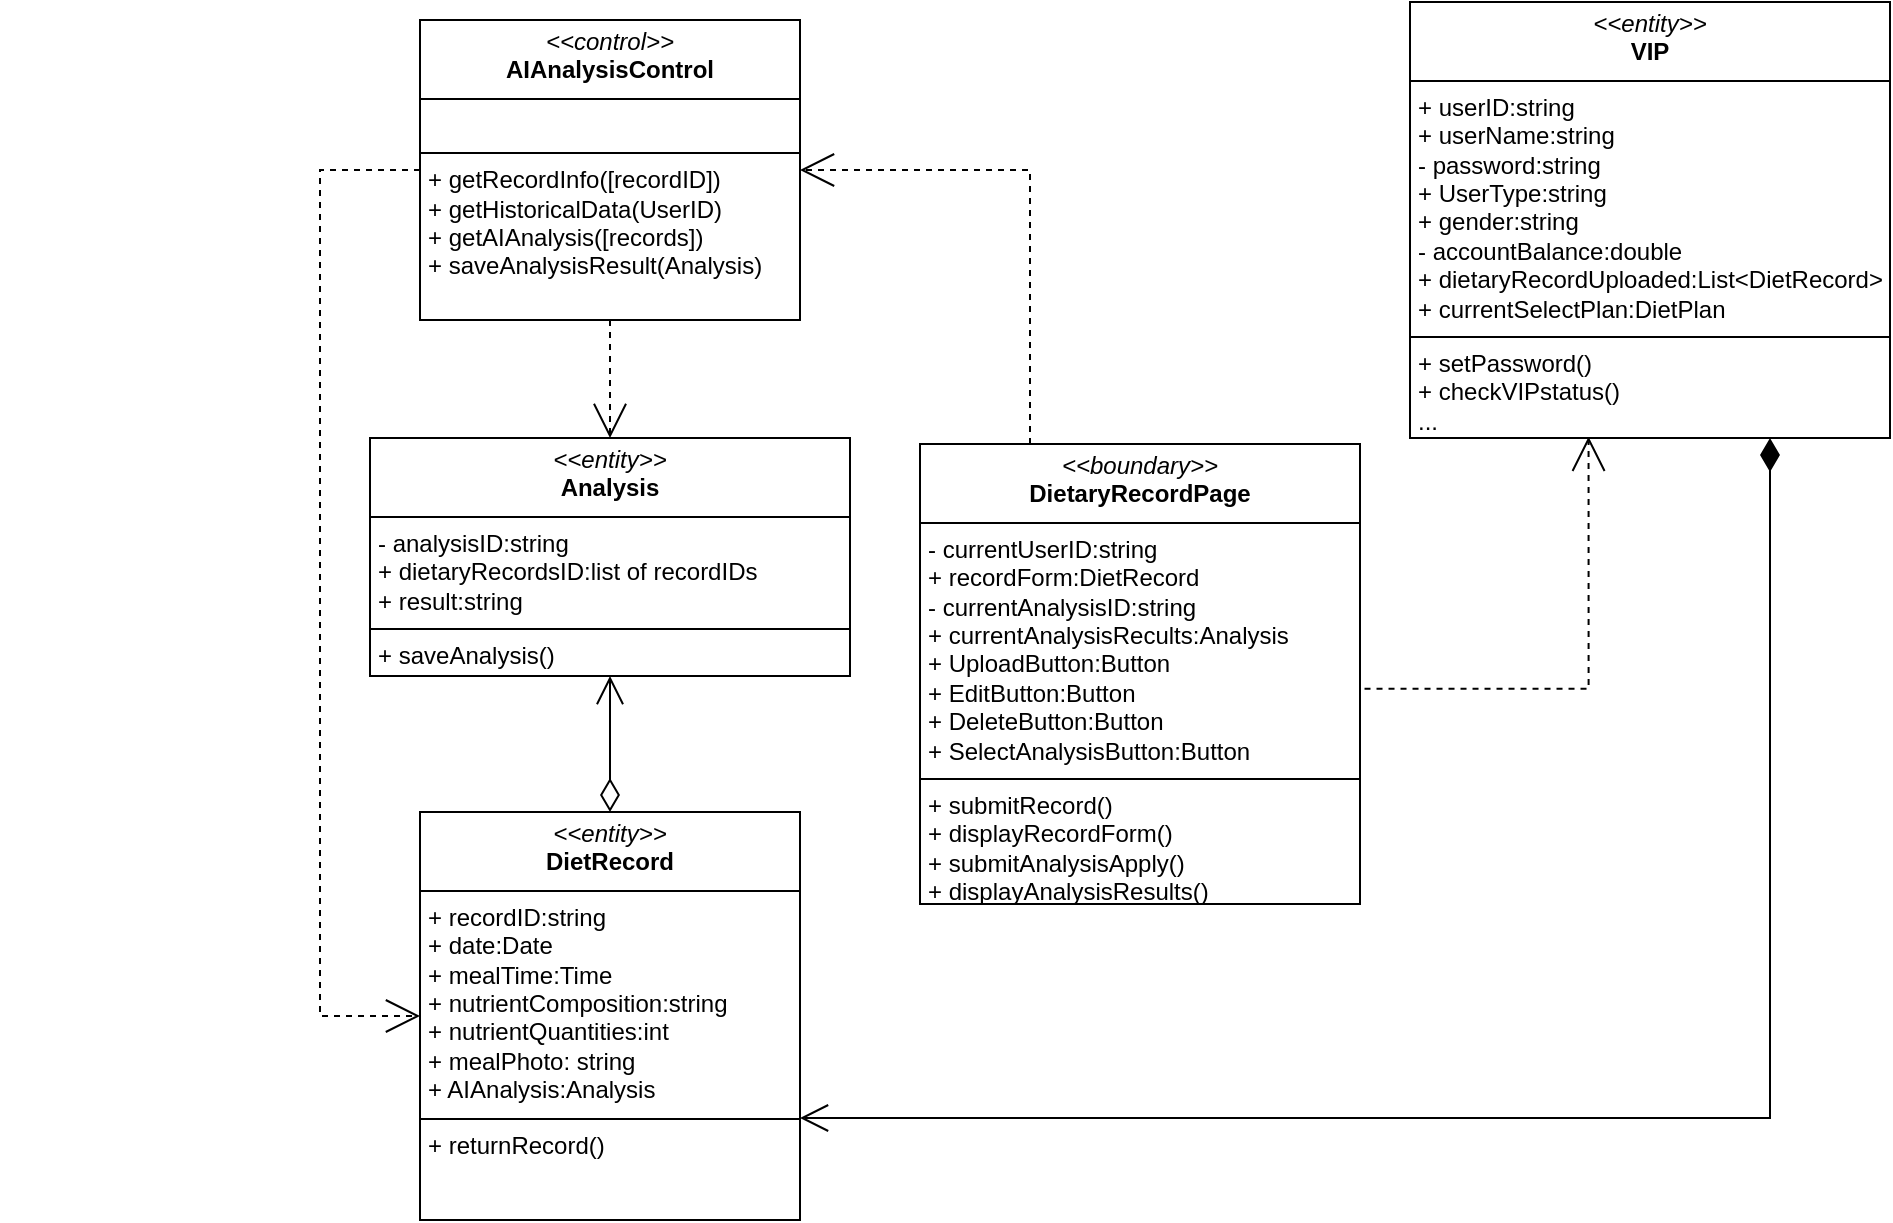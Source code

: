 <mxfile version="24.7.17">
  <diagram name="第 1 页" id="1KyvJg9Dfp8HcKJMhA1z">
    <mxGraphModel dx="1018" dy="686" grid="0" gridSize="10" guides="1" tooltips="1" connect="1" arrows="1" fold="1" page="1" pageScale="1" pageWidth="827" pageHeight="1169" math="0" shadow="0">
      <root>
        <mxCell id="0" />
        <mxCell id="1" parent="0" />
        <mxCell id="eNEeWhXUi8Uf6feVWcew-4" style="edgeStyle=orthogonalEdgeStyle;rounded=0;orthogonalLoop=1;jettySize=auto;html=1;exitX=0.25;exitY=0;exitDx=0;exitDy=0;entryX=1;entryY=0.5;entryDx=0;entryDy=0;endArrow=open;endFill=0;startSize=15;endSize=15;dashed=1;" parent="1" source="eNEeWhXUi8Uf6feVWcew-5" target="eNEeWhXUi8Uf6feVWcew-23" edge="1">
          <mxGeometry relative="1" as="geometry" />
        </mxCell>
        <mxCell id="eNEeWhXUi8Uf6feVWcew-50" style="edgeStyle=orthogonalEdgeStyle;rounded=0;orthogonalLoop=1;jettySize=auto;html=1;dashed=1;endArrow=open;endFill=0;endSize=15;entryX=0.372;entryY=0.997;entryDx=0;entryDy=0;entryPerimeter=0;exitX=0.983;exitY=0.532;exitDx=0;exitDy=0;exitPerimeter=0;" parent="1" source="eNEeWhXUi8Uf6feVWcew-5" target="eNEeWhXUi8Uf6feVWcew-30" edge="1">
          <mxGeometry relative="1" as="geometry">
            <mxPoint x="1535" y="749" as="sourcePoint" />
          </mxGeometry>
        </mxCell>
        <mxCell id="eNEeWhXUi8Uf6feVWcew-5" value="&lt;p style=&quot;margin:0px;margin-top:4px;text-align:center;&quot;&gt;&lt;i&gt;&amp;lt;&amp;lt;boundary&amp;gt;&amp;gt;&lt;/i&gt;&lt;br&gt;&lt;b&gt;DietaryRecordPage&lt;/b&gt;&lt;/p&gt;&lt;hr size=&quot;1&quot; style=&quot;border-style:solid;&quot;&gt;&lt;p style=&quot;margin:0px;margin-left:4px;&quot;&gt;- currentUserID:string&lt;br&gt;+ recordForm:DietRecord&lt;/p&gt;&lt;p style=&quot;margin:0px;margin-left:4px;&quot;&gt;- currentAnalysisID:string&lt;/p&gt;&lt;p style=&quot;margin:0px;margin-left:4px;&quot;&gt;+ currentAnalysisRecults:Analysis&lt;/p&gt;&lt;p style=&quot;margin:0px;margin-left:4px;&quot;&gt;+ UploadButton:Button&lt;/p&gt;&lt;p style=&quot;margin:0px;margin-left:4px;&quot;&gt;+ EditButton:Button&lt;/p&gt;&lt;p style=&quot;margin:0px;margin-left:4px;&quot;&gt;+ DeleteButton:Button&lt;/p&gt;&lt;p style=&quot;margin:0px;margin-left:4px;&quot;&gt;+ SelectAnalysisButton:Button&lt;/p&gt;&lt;hr size=&quot;1&quot; style=&quot;border-style:solid;&quot;&gt;&lt;p style=&quot;margin:0px;margin-left:4px;&quot;&gt;+ submitRecord()&lt;br&gt;+ displayRecordForm()&lt;/p&gt;&lt;p style=&quot;margin:0px;margin-left:4px;&quot;&gt;+ submitAnalysisApply()&lt;/p&gt;&lt;p style=&quot;margin:0px;margin-left:4px;&quot;&gt;+ displayAnalysisResults()&lt;/p&gt;" style="verticalAlign=top;align=left;overflow=fill;html=1;whiteSpace=wrap;" parent="1" vertex="1">
          <mxGeometry x="1165" y="592" width="220" height="230" as="geometry" />
        </mxCell>
        <mxCell id="eNEeWhXUi8Uf6feVWcew-6" style="edgeStyle=orthogonalEdgeStyle;rounded=0;orthogonalLoop=1;jettySize=auto;html=1;exitX=0;exitY=0.25;exitDx=0;exitDy=0;entryX=1;entryY=0.25;entryDx=0;entryDy=0;endArrow=open;endFill=0;startSize=15;endSize=15;" parent="1" edge="1">
          <mxGeometry relative="1" as="geometry">
            <mxPoint x="670" y="1031" as="targetPoint" />
          </mxGeometry>
        </mxCell>
        <mxCell id="eNEeWhXUi8Uf6feVWcew-7" style="edgeStyle=orthogonalEdgeStyle;rounded=0;orthogonalLoop=1;jettySize=auto;html=1;exitX=0;exitY=0.5;exitDx=0;exitDy=0;entryX=1;entryY=0.25;entryDx=0;entryDy=0;endArrow=open;endFill=0;startSize=15;endSize=15;" parent="1" edge="1">
          <mxGeometry relative="1" as="geometry">
            <mxPoint x="670" y="1198.5" as="targetPoint" />
          </mxGeometry>
        </mxCell>
        <mxCell id="eNEeWhXUi8Uf6feVWcew-9" style="edgeStyle=orthogonalEdgeStyle;rounded=0;orthogonalLoop=1;jettySize=auto;html=1;exitX=0.5;exitY=0;exitDx=0;exitDy=0;entryX=0.5;entryY=1;entryDx=0;entryDy=0;dashed=1;endArrow=open;endFill=0;startSize=15;endSize=15;" parent="1" edge="1">
          <mxGeometry relative="1" as="geometry">
            <mxPoint x="1441" y="695" as="sourcePoint" />
          </mxGeometry>
        </mxCell>
        <mxCell id="eNEeWhXUi8Uf6feVWcew-12" style="edgeStyle=orthogonalEdgeStyle;rounded=0;orthogonalLoop=1;jettySize=auto;html=1;exitX=0.5;exitY=1;exitDx=0;exitDy=0;entryX=0.5;entryY=0;entryDx=0;entryDy=0;dashed=1;endArrow=open;endFill=0;" parent="1" edge="1">
          <mxGeometry relative="1" as="geometry">
            <mxPoint x="1441" y="1081" as="sourcePoint" />
          </mxGeometry>
        </mxCell>
        <mxCell id="eNEeWhXUi8Uf6feVWcew-13" style="edgeStyle=orthogonalEdgeStyle;rounded=0;orthogonalLoop=1;jettySize=auto;html=1;exitX=1;exitY=0.5;exitDx=0;exitDy=0;entryX=0.5;entryY=1;entryDx=0;entryDy=0;dashed=1;endArrow=open;endFill=0;endSize=15;" parent="1" edge="1">
          <mxGeometry relative="1" as="geometry">
            <Array as="points">
              <mxPoint x="1817" y="996" />
              <mxPoint x="1817" y="1317" />
              <mxPoint x="305" y="1317" />
            </Array>
            <mxPoint x="306" y="1390" as="targetPoint" />
          </mxGeometry>
        </mxCell>
        <mxCell id="eNEeWhXUi8Uf6feVWcew-15" value="&lt;p style=&quot;margin:0px;margin-top:4px;text-align:center;&quot;&gt;&lt;i&gt;&amp;lt;&amp;lt;entity&amp;gt;&amp;gt;&lt;/i&gt;&lt;br&gt;&lt;b&gt;DietRecord&lt;/b&gt;&lt;/p&gt;&lt;hr size=&quot;1&quot; style=&quot;border-style:solid;&quot;&gt;&lt;p style=&quot;margin:0px;margin-left:4px;&quot;&gt;+ recordID:string&lt;/p&gt;&lt;p style=&quot;margin:0px;margin-left:4px;&quot;&gt;+ date:Date&lt;/p&gt;&lt;p style=&quot;margin:0px;margin-left:4px;&quot;&gt;+ mealTime:Time&lt;/p&gt;&lt;p style=&quot;margin:0px;margin-left:4px;&quot;&gt;+&amp;nbsp;nutrientComposition:string&lt;/p&gt;&lt;p style=&quot;margin:0px;margin-left:4px;&quot;&gt;+ nutrientQuantities:int&lt;/p&gt;&lt;p style=&quot;margin:0px;margin-left:4px;&quot;&gt;+ mealPhoto: string&lt;/p&gt;&lt;p style=&quot;margin:0px;margin-left:4px;&quot;&gt;+ AIAnalysis:Analysis&lt;/p&gt;&lt;hr size=&quot;1&quot; style=&quot;border-style:solid;&quot;&gt;&lt;p style=&quot;margin:0px;margin-left:4px;&quot;&gt;+ returnRecord()&lt;/p&gt;" style="verticalAlign=top;align=left;overflow=fill;html=1;whiteSpace=wrap;" parent="1" vertex="1">
          <mxGeometry x="915" y="776" width="190" height="204" as="geometry" />
        </mxCell>
        <mxCell id="eNEeWhXUi8Uf6feVWcew-17" value="&lt;p style=&quot;margin:0px;margin-top:4px;text-align:center;&quot;&gt;&lt;i&gt;&amp;lt;&amp;lt;entity&amp;gt;&amp;gt;&lt;/i&gt;&lt;br&gt;&lt;b&gt;Analysis&lt;/b&gt;&lt;/p&gt;&lt;hr size=&quot;1&quot; style=&quot;border-style:solid;&quot;&gt;&lt;p style=&quot;margin:0px;margin-left:4px;&quot;&gt;- analysisID:string&lt;/p&gt;&lt;p style=&quot;margin:0px;margin-left:4px;&quot;&gt;+ dietaryRecordsID:list of recordIDs&lt;/p&gt;&lt;p style=&quot;margin:0px;margin-left:4px;&quot;&gt;+ result:string&lt;/p&gt;&lt;hr size=&quot;1&quot; style=&quot;border-style:solid;&quot;&gt;&lt;p style=&quot;margin:0px;margin-left:4px;&quot;&gt;+ saveAnalysis()&lt;/p&gt;&lt;p style=&quot;margin:0px;margin-left:4px;&quot;&gt;&lt;br&gt;&lt;/p&gt;" style="verticalAlign=top;align=left;overflow=fill;html=1;whiteSpace=wrap;" parent="1" vertex="1">
          <mxGeometry x="890" y="589" width="240" height="119" as="geometry" />
        </mxCell>
        <mxCell id="eNEeWhXUi8Uf6feVWcew-47" style="edgeStyle=orthogonalEdgeStyle;rounded=0;orthogonalLoop=1;jettySize=auto;html=1;entryX=0.5;entryY=0;entryDx=0;entryDy=0;startSize=15;endSize=15;endArrow=open;endFill=0;dashed=1;" parent="1" source="eNEeWhXUi8Uf6feVWcew-23" target="eNEeWhXUi8Uf6feVWcew-17" edge="1">
          <mxGeometry relative="1" as="geometry" />
        </mxCell>
        <mxCell id="eNEeWhXUi8Uf6feVWcew-49" style="edgeStyle=orthogonalEdgeStyle;rounded=0;orthogonalLoop=1;jettySize=auto;html=1;entryX=0;entryY=0.5;entryDx=0;entryDy=0;dashed=1;endArrow=open;endFill=0;endSize=15;" parent="1" source="eNEeWhXUi8Uf6feVWcew-23" target="eNEeWhXUi8Uf6feVWcew-15" edge="1">
          <mxGeometry relative="1" as="geometry">
            <Array as="points">
              <mxPoint x="865" y="455" />
              <mxPoint x="865" y="878" />
            </Array>
          </mxGeometry>
        </mxCell>
        <mxCell id="eNEeWhXUi8Uf6feVWcew-23" value="&lt;p style=&quot;margin:0px;margin-top:4px;text-align:center;&quot;&gt;&lt;i&gt;&amp;lt;&amp;lt;control&amp;gt;&amp;gt;&lt;/i&gt;&lt;br&gt;&lt;b&gt;AIAnalysisControl&lt;/b&gt;&lt;/p&gt;&lt;hr size=&quot;1&quot; style=&quot;border-style:solid;&quot;&gt;&lt;p style=&quot;margin:0px;margin-left:4px;&quot;&gt;&lt;br&gt;&lt;/p&gt;&lt;hr size=&quot;1&quot; style=&quot;border-style:solid;&quot;&gt;&lt;p style=&quot;margin:0px;margin-left:4px;&quot;&gt;+ getRecordInfo([recordID])&lt;/p&gt;&lt;p style=&quot;margin:0px;margin-left:4px;&quot;&gt;+ getHistoricalData(UserID)&lt;/p&gt;&lt;p style=&quot;margin:0px;margin-left:4px;&quot;&gt;+ getAIAnalysis([records])&lt;/p&gt;&lt;p style=&quot;margin:0px;margin-left:4px;&quot;&gt;+ saveAnalysisResult(Analysis)&lt;/p&gt;" style="verticalAlign=top;align=left;overflow=fill;html=1;whiteSpace=wrap;" parent="1" vertex="1">
          <mxGeometry x="915" y="380" width="190" height="150" as="geometry" />
        </mxCell>
        <mxCell id="eNEeWhXUi8Uf6feVWcew-24" style="edgeStyle=orthogonalEdgeStyle;rounded=0;orthogonalLoop=1;jettySize=auto;html=1;exitX=0;exitY=0.5;exitDx=0;exitDy=0;entryX=1;entryY=0.5;entryDx=0;entryDy=0;dashed=1;endArrow=open;endFill=0;startSize=15;endSize=15;" parent="1" edge="1">
          <mxGeometry relative="1" as="geometry">
            <mxPoint x="401" y="1283.5" as="targetPoint" />
          </mxGeometry>
        </mxCell>
        <mxCell id="eNEeWhXUi8Uf6feVWcew-28" style="edgeStyle=orthogonalEdgeStyle;rounded=0;orthogonalLoop=1;jettySize=auto;html=1;exitX=0;exitY=0.25;exitDx=0;exitDy=0;entryX=1;entryY=0.25;entryDx=0;entryDy=0;dashed=1;endArrow=open;endFill=0;startSize=15;endSize=15;" parent="1" edge="1">
          <mxGeometry relative="1" as="geometry">
            <mxPoint x="400" y="1031.5" as="targetPoint" />
          </mxGeometry>
        </mxCell>
        <mxCell id="eNEeWhXUi8Uf6feVWcew-30" value="&lt;p style=&quot;margin:0px;margin-top:4px;text-align:center;&quot;&gt;&lt;i&gt;&amp;lt;&amp;lt;entity&amp;gt;&amp;gt;&lt;/i&gt;&lt;br&gt;&lt;b&gt;VIP&lt;/b&gt;&lt;/p&gt;&lt;hr size=&quot;1&quot; style=&quot;border-style:solid;&quot;&gt;&lt;p style=&quot;margin: 0px 0px 0px 4px;&quot;&gt;+ userID:string&lt;/p&gt;&lt;p style=&quot;margin: 0px 0px 0px 4px;&quot;&gt;+ userName:string&lt;/p&gt;&lt;p style=&quot;margin: 0px 0px 0px 4px;&quot;&gt;- password:string&lt;/p&gt;&lt;p style=&quot;margin: 0px 0px 0px 4px;&quot;&gt;+ UserType:string&lt;/p&gt;&lt;p style=&quot;margin: 0px 0px 0px 4px;&quot;&gt;+ gender:string&lt;/p&gt;&lt;p style=&quot;margin: 0px 0px 0px 4px;&quot;&gt;- accountBalance:double&lt;/p&gt;&lt;p style=&quot;margin: 0px 0px 0px 4px;&quot;&gt;+ dietaryRecordUploaded:List&amp;lt;DietRecord&amp;gt;&lt;/p&gt;&lt;p style=&quot;margin: 0px 0px 0px 4px;&quot;&gt;+ currentSelectPlan:DietPlan&lt;/p&gt;&lt;hr size=&quot;1&quot; style=&quot;border-style:solid;&quot;&gt;&lt;p style=&quot;margin:0px;margin-left:4px;&quot;&gt;+ setPassword()&lt;/p&gt;&lt;p style=&quot;margin:0px;margin-left:4px;&quot;&gt;+ checkVIPstatus()&lt;/p&gt;&lt;p style=&quot;margin:0px;margin-left:4px;&quot;&gt;...&lt;/p&gt;&lt;p style=&quot;margin:0px;margin-left:4px;&quot;&gt;&lt;br&gt;&lt;/p&gt;" style="verticalAlign=top;align=left;overflow=fill;html=1;whiteSpace=wrap;" parent="1" vertex="1">
          <mxGeometry x="1410" y="371" width="240" height="218" as="geometry" />
        </mxCell>
        <mxCell id="eNEeWhXUi8Uf6feVWcew-32" style="edgeStyle=orthogonalEdgeStyle;rounded=0;orthogonalLoop=1;jettySize=auto;html=1;exitX=1;exitY=0.5;exitDx=0;exitDy=0;entryX=0;entryY=0.5;entryDx=0;entryDy=0;endArrow=open;endFill=0;endSize=15;" parent="1" edge="1">
          <mxGeometry relative="1" as="geometry">
            <mxPoint x="1547.0" y="1179" as="sourcePoint" />
          </mxGeometry>
        </mxCell>
        <mxCell id="eNEeWhXUi8Uf6feVWcew-44" style="edgeStyle=orthogonalEdgeStyle;rounded=0;orthogonalLoop=1;jettySize=auto;html=1;exitX=0.5;exitY=0;exitDx=0;exitDy=0;entryX=0.002;entryY=0.558;entryDx=0;entryDy=0;entryPerimeter=0;dashed=1;" parent="1" edge="1">
          <mxGeometry relative="1" as="geometry">
            <mxPoint x="220.38" y="1488.12" as="targetPoint" />
          </mxGeometry>
        </mxCell>
        <mxCell id="eNEeWhXUi8Uf6feVWcew-48" value="&amp;nbsp;" style="endArrow=open;html=1;endSize=12;startArrow=diamondThin;startSize=14;startFill=0;edgeStyle=orthogonalEdgeStyle;align=left;verticalAlign=bottom;rounded=0;exitX=0.5;exitY=0;exitDx=0;exitDy=0;entryX=0.5;entryY=1;entryDx=0;entryDy=0;" parent="1" source="eNEeWhXUi8Uf6feVWcew-15" target="eNEeWhXUi8Uf6feVWcew-17" edge="1">
          <mxGeometry x="0.013" y="306" relative="1" as="geometry">
            <mxPoint x="1316" y="573" as="sourcePoint" />
            <mxPoint x="1065" y="759" as="targetPoint" />
            <mxPoint x="-1" y="-23" as="offset" />
          </mxGeometry>
        </mxCell>
        <mxCell id="U-NJhSXTglkJE8cuO3pQ-1" value="" style="endArrow=diamondThin;endFill=1;endSize=14;html=1;rounded=0;exitX=1;exitY=0.75;exitDx=0;exitDy=0;startArrow=open;startFill=0;startSize=12;entryX=0.75;entryY=1;entryDx=0;entryDy=0;" edge="1" parent="1" source="eNEeWhXUi8Uf6feVWcew-15" target="eNEeWhXUi8Uf6feVWcew-30">
          <mxGeometry width="160" relative="1" as="geometry">
            <mxPoint x="1595" y="599" as="sourcePoint" />
            <mxPoint x="1605" y="679" as="targetPoint" />
            <Array as="points">
              <mxPoint x="1590" y="929" />
            </Array>
          </mxGeometry>
        </mxCell>
      </root>
    </mxGraphModel>
  </diagram>
</mxfile>
